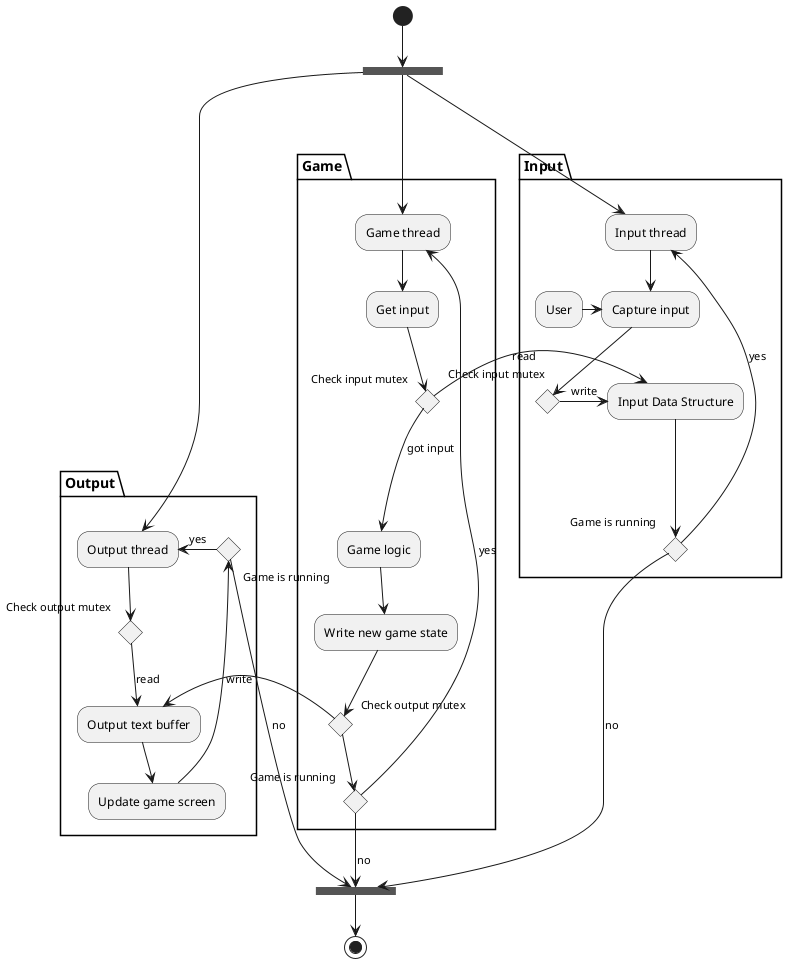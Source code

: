 @startuml thread_diagram

(*) -down-> ===B1===
===B2===-down->(*)
partition Input {
===B1===-down--> "Input thread"
-down-> "Capture input"
User-right-> "Capture input"
if "Check input mutex" then
-right->[write] "Input Data Structure"
if "Game is running"then
-up->[yes] "Input thread"
else
-down->[no] ===B2===
' -down-> ===B2===
}

partition Output {
===B1===-down--> "Output thread"
if "Check output mutex" then
-down->[read]"Output text buffer"
-down-> "Update game screen"
if "Game is running" then
-right->[yes]"Output thread"
else
->[no] ===B2===
' -down-> ===B2===
}

partition Game {
===B1===-down--> "Game thread"
-down->"Get input"
if "Check input mutex" then
-left-->[read] "Input Data Structure"
else
-down->[got input] "Game logic"
-down-> "Write new game state"
if "Check output mutex" then
-right->[write] "Output text buffer"
else
if "Game is running" then
-up->[yes] "Game thread"
else
-down->[no] ===B2===
}

' "Input thread" -[hidden]> "Game thread"
"Game thread" -[hidden]> "Output thread"

@enduml